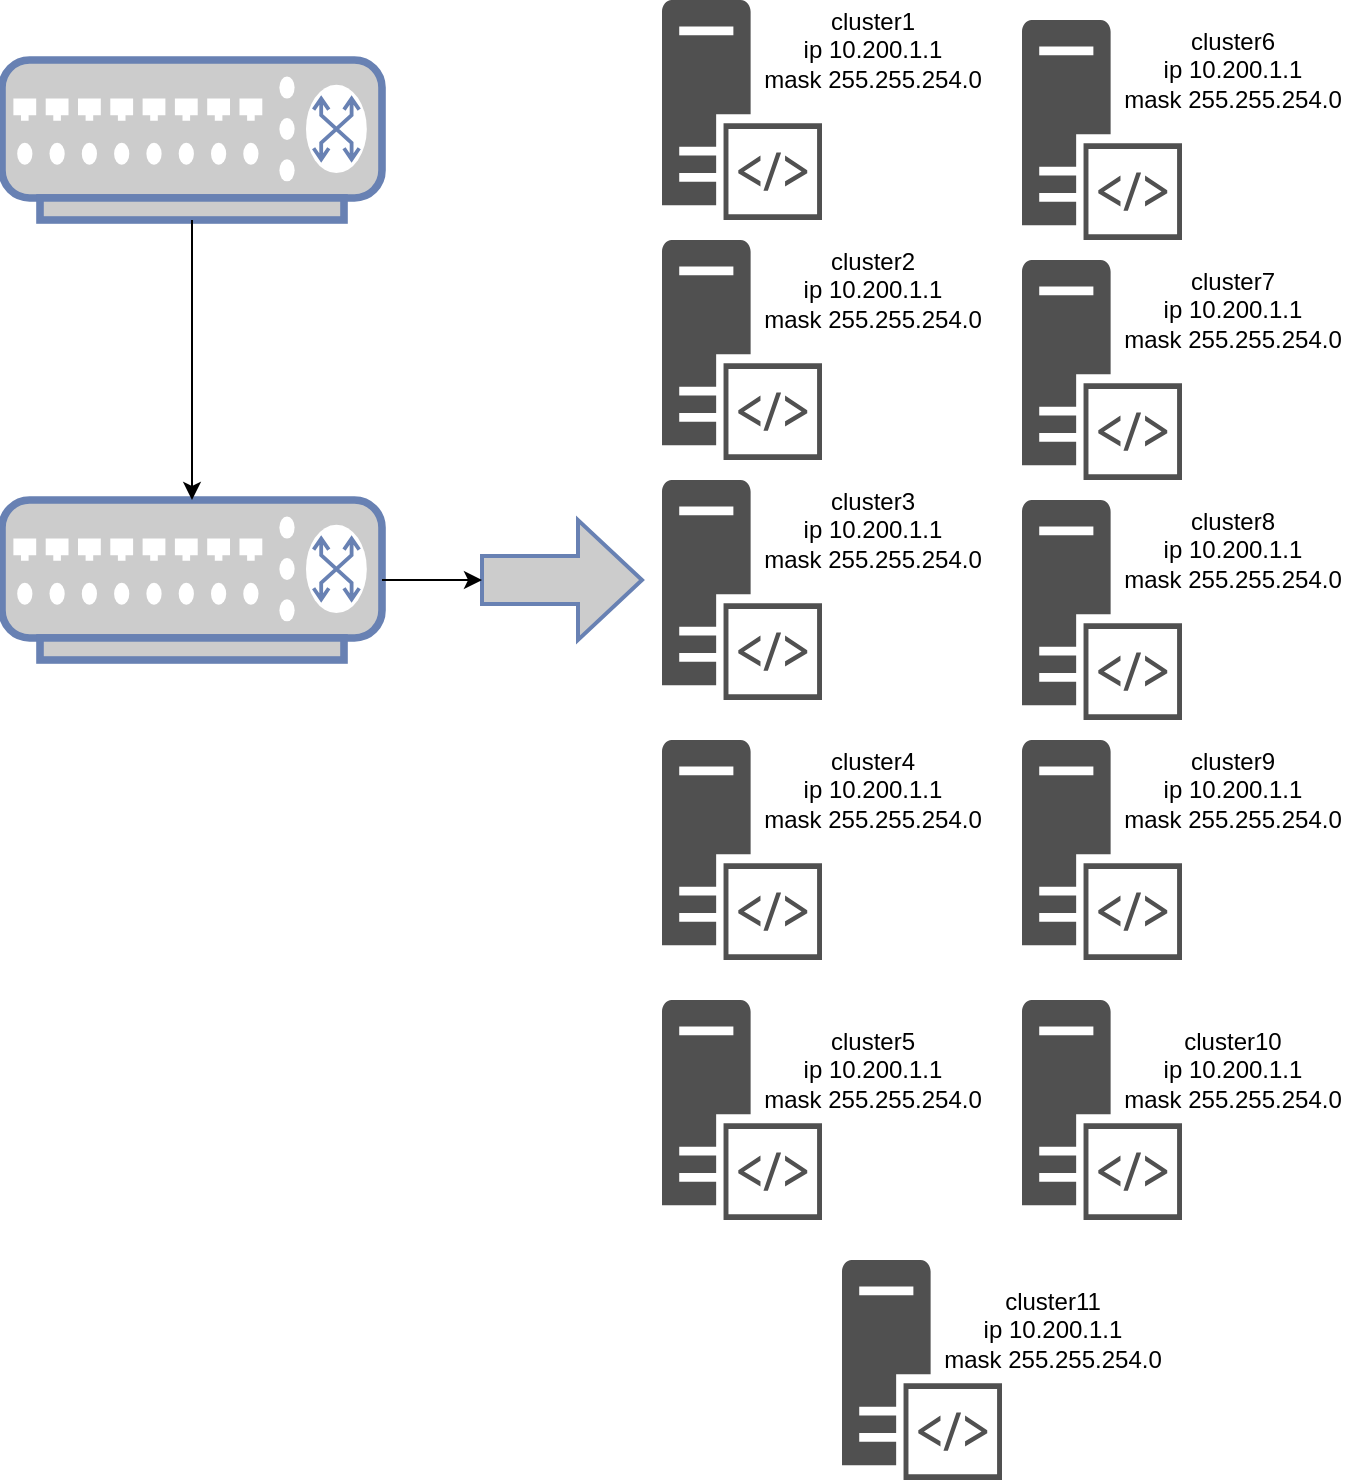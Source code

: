 <mxfile version="15.7.0" type="github"><diagram id="c4x4XcHle8ycJzMfwbxM" name="Page-1"><mxGraphModel dx="1673" dy="852" grid="1" gridSize="10" guides="1" tooltips="1" connect="1" arrows="1" fold="1" page="1" pageScale="1" pageWidth="850" pageHeight="1100" math="0" shadow="0"><root><mxCell id="0"/><mxCell id="1" parent="0"/><mxCell id="3aFi4PSX56hOIvwHs8WZ-31" value="" style="group" vertex="1" connectable="0" parent="1"><mxGeometry x="60" y="70" width="680" height="740" as="geometry"/></mxCell><mxCell id="3aFi4PSX56hOIvwHs8WZ-24" value="" style="group" vertex="1" connectable="0" parent="3aFi4PSX56hOIvwHs8WZ-31"><mxGeometry x="330" width="350" height="740" as="geometry"/></mxCell><mxCell id="3aFi4PSX56hOIvwHs8WZ-1" value="" style="sketch=0;pointerEvents=1;shadow=0;dashed=0;html=1;strokeColor=none;fillColor=#505050;labelPosition=center;verticalLabelPosition=bottom;verticalAlign=top;outlineConnect=0;align=center;shape=mxgraph.office.servers.server_side_code;" vertex="1" parent="3aFi4PSX56hOIvwHs8WZ-24"><mxGeometry width="80" height="110" as="geometry"/></mxCell><mxCell id="3aFi4PSX56hOIvwHs8WZ-2" value="&lt;div&gt;cluster1&lt;/div&gt;&lt;div&gt;ip 10.200.1.1&lt;/div&gt;&lt;div&gt;mask 255.255.254.0&lt;br&gt;&lt;/div&gt;" style="text;html=1;resizable=0;autosize=1;align=center;verticalAlign=middle;points=[];fillColor=none;strokeColor=none;rounded=0;" vertex="1" parent="3aFi4PSX56hOIvwHs8WZ-24"><mxGeometry x="40" width="130" height="50" as="geometry"/></mxCell><mxCell id="3aFi4PSX56hOIvwHs8WZ-3" value="" style="sketch=0;pointerEvents=1;shadow=0;dashed=0;html=1;strokeColor=none;fillColor=#505050;labelPosition=center;verticalLabelPosition=bottom;verticalAlign=top;outlineConnect=0;align=center;shape=mxgraph.office.servers.server_side_code;" vertex="1" parent="3aFi4PSX56hOIvwHs8WZ-24"><mxGeometry y="120" width="80" height="110" as="geometry"/></mxCell><mxCell id="3aFi4PSX56hOIvwHs8WZ-4" value="&lt;div&gt;cluster2&lt;/div&gt;&lt;div&gt;ip 10.200.1.1&lt;/div&gt;&lt;div&gt;mask 255.255.254.0&lt;br&gt;&lt;/div&gt;" style="text;html=1;resizable=0;autosize=1;align=center;verticalAlign=middle;points=[];fillColor=none;strokeColor=none;rounded=0;" vertex="1" parent="3aFi4PSX56hOIvwHs8WZ-24"><mxGeometry x="40" y="120" width="130" height="50" as="geometry"/></mxCell><mxCell id="3aFi4PSX56hOIvwHs8WZ-5" value="" style="sketch=0;pointerEvents=1;shadow=0;dashed=0;html=1;strokeColor=none;fillColor=#505050;labelPosition=center;verticalLabelPosition=bottom;verticalAlign=top;outlineConnect=0;align=center;shape=mxgraph.office.servers.server_side_code;" vertex="1" parent="3aFi4PSX56hOIvwHs8WZ-24"><mxGeometry y="240" width="80" height="110" as="geometry"/></mxCell><mxCell id="3aFi4PSX56hOIvwHs8WZ-6" value="&lt;div&gt;cluster3&lt;/div&gt;&lt;div&gt;ip 10.200.1.1&lt;/div&gt;&lt;div&gt;mask 255.255.254.0&lt;br&gt;&lt;/div&gt;" style="text;html=1;resizable=0;autosize=1;align=center;verticalAlign=middle;points=[];fillColor=none;strokeColor=none;rounded=0;" vertex="1" parent="3aFi4PSX56hOIvwHs8WZ-24"><mxGeometry x="40" y="240" width="130" height="50" as="geometry"/></mxCell><mxCell id="3aFi4PSX56hOIvwHs8WZ-7" value="" style="sketch=0;pointerEvents=1;shadow=0;dashed=0;html=1;strokeColor=none;fillColor=#505050;labelPosition=center;verticalLabelPosition=bottom;verticalAlign=top;outlineConnect=0;align=center;shape=mxgraph.office.servers.server_side_code;" vertex="1" parent="3aFi4PSX56hOIvwHs8WZ-24"><mxGeometry y="370" width="80" height="110" as="geometry"/></mxCell><mxCell id="3aFi4PSX56hOIvwHs8WZ-8" value="&lt;div&gt;cluster4&lt;/div&gt;&lt;div&gt;ip 10.200.1.1&lt;/div&gt;&lt;div&gt;mask 255.255.254.0&lt;br&gt;&lt;/div&gt;" style="text;html=1;resizable=0;autosize=1;align=center;verticalAlign=middle;points=[];fillColor=none;strokeColor=none;rounded=0;" vertex="1" parent="3aFi4PSX56hOIvwHs8WZ-24"><mxGeometry x="40" y="370" width="130" height="50" as="geometry"/></mxCell><mxCell id="3aFi4PSX56hOIvwHs8WZ-9" value="" style="sketch=0;pointerEvents=1;shadow=0;dashed=0;html=1;strokeColor=none;fillColor=#505050;labelPosition=center;verticalLabelPosition=bottom;verticalAlign=top;outlineConnect=0;align=center;shape=mxgraph.office.servers.server_side_code;" vertex="1" parent="3aFi4PSX56hOIvwHs8WZ-24"><mxGeometry y="500" width="80" height="110" as="geometry"/></mxCell><mxCell id="3aFi4PSX56hOIvwHs8WZ-10" value="&lt;div&gt;cluster5&lt;/div&gt;&lt;div&gt;ip 10.200.1.1&lt;/div&gt;&lt;div&gt;mask 255.255.254.0&lt;br&gt;&lt;/div&gt;" style="text;html=1;resizable=0;autosize=1;align=center;verticalAlign=middle;points=[];fillColor=none;strokeColor=none;rounded=0;" vertex="1" parent="3aFi4PSX56hOIvwHs8WZ-24"><mxGeometry x="40" y="510" width="130" height="50" as="geometry"/></mxCell><mxCell id="3aFi4PSX56hOIvwHs8WZ-12" value="" style="sketch=0;pointerEvents=1;shadow=0;dashed=0;html=1;strokeColor=none;fillColor=#505050;labelPosition=center;verticalLabelPosition=bottom;verticalAlign=top;outlineConnect=0;align=center;shape=mxgraph.office.servers.server_side_code;" vertex="1" parent="3aFi4PSX56hOIvwHs8WZ-24"><mxGeometry x="180" y="10" width="80" height="110" as="geometry"/></mxCell><mxCell id="3aFi4PSX56hOIvwHs8WZ-13" value="&lt;div&gt;cluster6&lt;/div&gt;&lt;div&gt;ip 10.200.1.1&lt;/div&gt;&lt;div&gt;mask 255.255.254.0&lt;br&gt;&lt;/div&gt;" style="text;html=1;resizable=0;autosize=1;align=center;verticalAlign=middle;points=[];fillColor=none;strokeColor=none;rounded=0;" vertex="1" parent="3aFi4PSX56hOIvwHs8WZ-24"><mxGeometry x="220" y="10" width="130" height="50" as="geometry"/></mxCell><mxCell id="3aFi4PSX56hOIvwHs8WZ-14" value="" style="sketch=0;pointerEvents=1;shadow=0;dashed=0;html=1;strokeColor=none;fillColor=#505050;labelPosition=center;verticalLabelPosition=bottom;verticalAlign=top;outlineConnect=0;align=center;shape=mxgraph.office.servers.server_side_code;" vertex="1" parent="3aFi4PSX56hOIvwHs8WZ-24"><mxGeometry x="180" y="130" width="80" height="110" as="geometry"/></mxCell><mxCell id="3aFi4PSX56hOIvwHs8WZ-15" value="&lt;div&gt;cluster7&lt;/div&gt;&lt;div&gt;ip 10.200.1.1&lt;/div&gt;&lt;div&gt;mask 255.255.254.0&lt;br&gt;&lt;/div&gt;" style="text;html=1;resizable=0;autosize=1;align=center;verticalAlign=middle;points=[];fillColor=none;strokeColor=none;rounded=0;" vertex="1" parent="3aFi4PSX56hOIvwHs8WZ-24"><mxGeometry x="220" y="130" width="130" height="50" as="geometry"/></mxCell><mxCell id="3aFi4PSX56hOIvwHs8WZ-16" value="" style="sketch=0;pointerEvents=1;shadow=0;dashed=0;html=1;strokeColor=none;fillColor=#505050;labelPosition=center;verticalLabelPosition=bottom;verticalAlign=top;outlineConnect=0;align=center;shape=mxgraph.office.servers.server_side_code;" vertex="1" parent="3aFi4PSX56hOIvwHs8WZ-24"><mxGeometry x="180" y="250" width="80" height="110" as="geometry"/></mxCell><mxCell id="3aFi4PSX56hOIvwHs8WZ-17" value="&lt;div&gt;cluster8&lt;/div&gt;&lt;div&gt;ip 10.200.1.1&lt;/div&gt;&lt;div&gt;mask 255.255.254.0&lt;br&gt;&lt;/div&gt;" style="text;html=1;resizable=0;autosize=1;align=center;verticalAlign=middle;points=[];fillColor=none;strokeColor=none;rounded=0;" vertex="1" parent="3aFi4PSX56hOIvwHs8WZ-24"><mxGeometry x="220" y="250" width="130" height="50" as="geometry"/></mxCell><mxCell id="3aFi4PSX56hOIvwHs8WZ-18" value="" style="sketch=0;pointerEvents=1;shadow=0;dashed=0;html=1;strokeColor=none;fillColor=#505050;labelPosition=center;verticalLabelPosition=bottom;verticalAlign=top;outlineConnect=0;align=center;shape=mxgraph.office.servers.server_side_code;" vertex="1" parent="3aFi4PSX56hOIvwHs8WZ-24"><mxGeometry x="180" y="370" width="80" height="110" as="geometry"/></mxCell><mxCell id="3aFi4PSX56hOIvwHs8WZ-19" value="&lt;div&gt;cluster9&lt;/div&gt;&lt;div&gt;ip 10.200.1.1&lt;/div&gt;&lt;div&gt;mask 255.255.254.0&lt;br&gt;&lt;/div&gt;" style="text;html=1;resizable=0;autosize=1;align=center;verticalAlign=middle;points=[];fillColor=none;strokeColor=none;rounded=0;" vertex="1" parent="3aFi4PSX56hOIvwHs8WZ-24"><mxGeometry x="220" y="370" width="130" height="50" as="geometry"/></mxCell><mxCell id="3aFi4PSX56hOIvwHs8WZ-20" value="" style="sketch=0;pointerEvents=1;shadow=0;dashed=0;html=1;strokeColor=none;fillColor=#505050;labelPosition=center;verticalLabelPosition=bottom;verticalAlign=top;outlineConnect=0;align=center;shape=mxgraph.office.servers.server_side_code;" vertex="1" parent="3aFi4PSX56hOIvwHs8WZ-24"><mxGeometry x="180" y="500" width="80" height="110" as="geometry"/></mxCell><mxCell id="3aFi4PSX56hOIvwHs8WZ-21" value="&lt;div&gt;cluster10&lt;/div&gt;&lt;div&gt;ip 10.200.1.1&lt;/div&gt;&lt;div&gt;mask 255.255.254.0&lt;br&gt;&lt;/div&gt;" style="text;html=1;resizable=0;autosize=1;align=center;verticalAlign=middle;points=[];fillColor=none;strokeColor=none;rounded=0;" vertex="1" parent="3aFi4PSX56hOIvwHs8WZ-24"><mxGeometry x="220" y="510" width="130" height="50" as="geometry"/></mxCell><mxCell id="3aFi4PSX56hOIvwHs8WZ-22" value="" style="sketch=0;pointerEvents=1;shadow=0;dashed=0;html=1;strokeColor=none;fillColor=#505050;labelPosition=center;verticalLabelPosition=bottom;verticalAlign=top;outlineConnect=0;align=center;shape=mxgraph.office.servers.server_side_code;" vertex="1" parent="3aFi4PSX56hOIvwHs8WZ-24"><mxGeometry x="90" y="630" width="80" height="110" as="geometry"/></mxCell><mxCell id="3aFi4PSX56hOIvwHs8WZ-23" value="&lt;div&gt;cluster11&lt;/div&gt;&lt;div&gt;ip 10.200.1.1&lt;/div&gt;&lt;div&gt;mask 255.255.254.0&lt;br&gt;&lt;/div&gt;" style="text;html=1;resizable=0;autosize=1;align=center;verticalAlign=middle;points=[];fillColor=none;strokeColor=none;rounded=0;" vertex="1" parent="3aFi4PSX56hOIvwHs8WZ-24"><mxGeometry x="130" y="640" width="130" height="50" as="geometry"/></mxCell><mxCell id="3aFi4PSX56hOIvwHs8WZ-25" value="" style="fontColor=#0066CC;verticalAlign=top;verticalLabelPosition=bottom;labelPosition=center;align=center;html=1;outlineConnect=0;fillColor=#CCCCCC;strokeColor=#6881B3;gradientColor=none;gradientDirection=north;strokeWidth=2;shape=mxgraph.networks.switch;" vertex="1" parent="3aFi4PSX56hOIvwHs8WZ-31"><mxGeometry y="30" width="190" height="80" as="geometry"/></mxCell><mxCell id="3aFi4PSX56hOIvwHs8WZ-26" value="" style="fontColor=#0066CC;verticalAlign=top;verticalLabelPosition=bottom;labelPosition=center;align=center;html=1;outlineConnect=0;fillColor=#CCCCCC;strokeColor=#6881B3;gradientColor=none;gradientDirection=north;strokeWidth=2;shape=mxgraph.networks.switch;" vertex="1" parent="3aFi4PSX56hOIvwHs8WZ-31"><mxGeometry y="250" width="190" height="80" as="geometry"/></mxCell><mxCell id="3aFi4PSX56hOIvwHs8WZ-28" value="" style="edgeStyle=orthogonalEdgeStyle;rounded=0;orthogonalLoop=1;jettySize=auto;html=1;entryX=0.5;entryY=0;entryDx=0;entryDy=0;entryPerimeter=0;" edge="1" parent="3aFi4PSX56hOIvwHs8WZ-31" source="3aFi4PSX56hOIvwHs8WZ-25" target="3aFi4PSX56hOIvwHs8WZ-26"><mxGeometry relative="1" as="geometry"><mxPoint x="95" y="200" as="targetPoint"/></mxGeometry></mxCell><mxCell id="3aFi4PSX56hOIvwHs8WZ-29" value="" style="shape=singleArrow;whiteSpace=wrap;html=1;arrowWidth=0.4;arrowSize=0.4;fontColor=#0066CC;verticalAlign=top;strokeColor=#6881B3;strokeWidth=2;fillColor=#CCCCCC;gradientDirection=north;" vertex="1" parent="3aFi4PSX56hOIvwHs8WZ-31"><mxGeometry x="240" y="260" width="80" height="60" as="geometry"/></mxCell><mxCell id="3aFi4PSX56hOIvwHs8WZ-30" value="" style="edgeStyle=orthogonalEdgeStyle;rounded=0;orthogonalLoop=1;jettySize=auto;html=1;" edge="1" parent="3aFi4PSX56hOIvwHs8WZ-31" source="3aFi4PSX56hOIvwHs8WZ-26" target="3aFi4PSX56hOIvwHs8WZ-29"><mxGeometry relative="1" as="geometry"/></mxCell></root></mxGraphModel></diagram></mxfile>